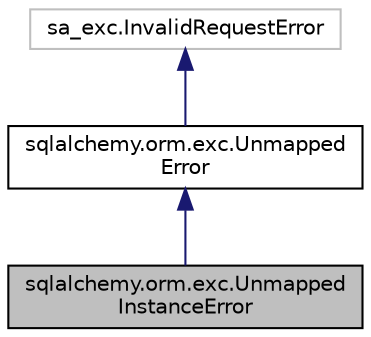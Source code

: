 digraph "sqlalchemy.orm.exc.UnmappedInstanceError"
{
 // LATEX_PDF_SIZE
  edge [fontname="Helvetica",fontsize="10",labelfontname="Helvetica",labelfontsize="10"];
  node [fontname="Helvetica",fontsize="10",shape=record];
  Node1 [label="sqlalchemy.orm.exc.Unmapped\lInstanceError",height=0.2,width=0.4,color="black", fillcolor="grey75", style="filled", fontcolor="black",tooltip=" "];
  Node2 -> Node1 [dir="back",color="midnightblue",fontsize="10",style="solid",fontname="Helvetica"];
  Node2 [label="sqlalchemy.orm.exc.Unmapped\lError",height=0.2,width=0.4,color="black", fillcolor="white", style="filled",URL="$classsqlalchemy_1_1orm_1_1exc_1_1UnmappedError.html",tooltip=" "];
  Node3 -> Node2 [dir="back",color="midnightblue",fontsize="10",style="solid",fontname="Helvetica"];
  Node3 [label="sa_exc.InvalidRequestError",height=0.2,width=0.4,color="grey75", fillcolor="white", style="filled",tooltip=" "];
}
